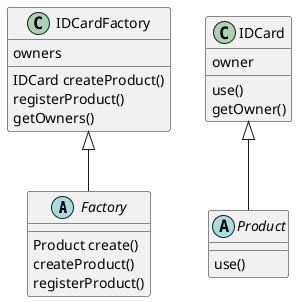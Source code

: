 @startuml

abstract Factory{
Product create()
createProduct()
registerProduct()
}

abstract Product{
use()
}

IDCardFactory <|-- Factory
class IDCardFactory{
owners
IDCard createProduct()
registerProduct()
getOwners()
}

IDCard <|-- Product
class IDCard{
owner
use()
getOwner()
}
@enduml